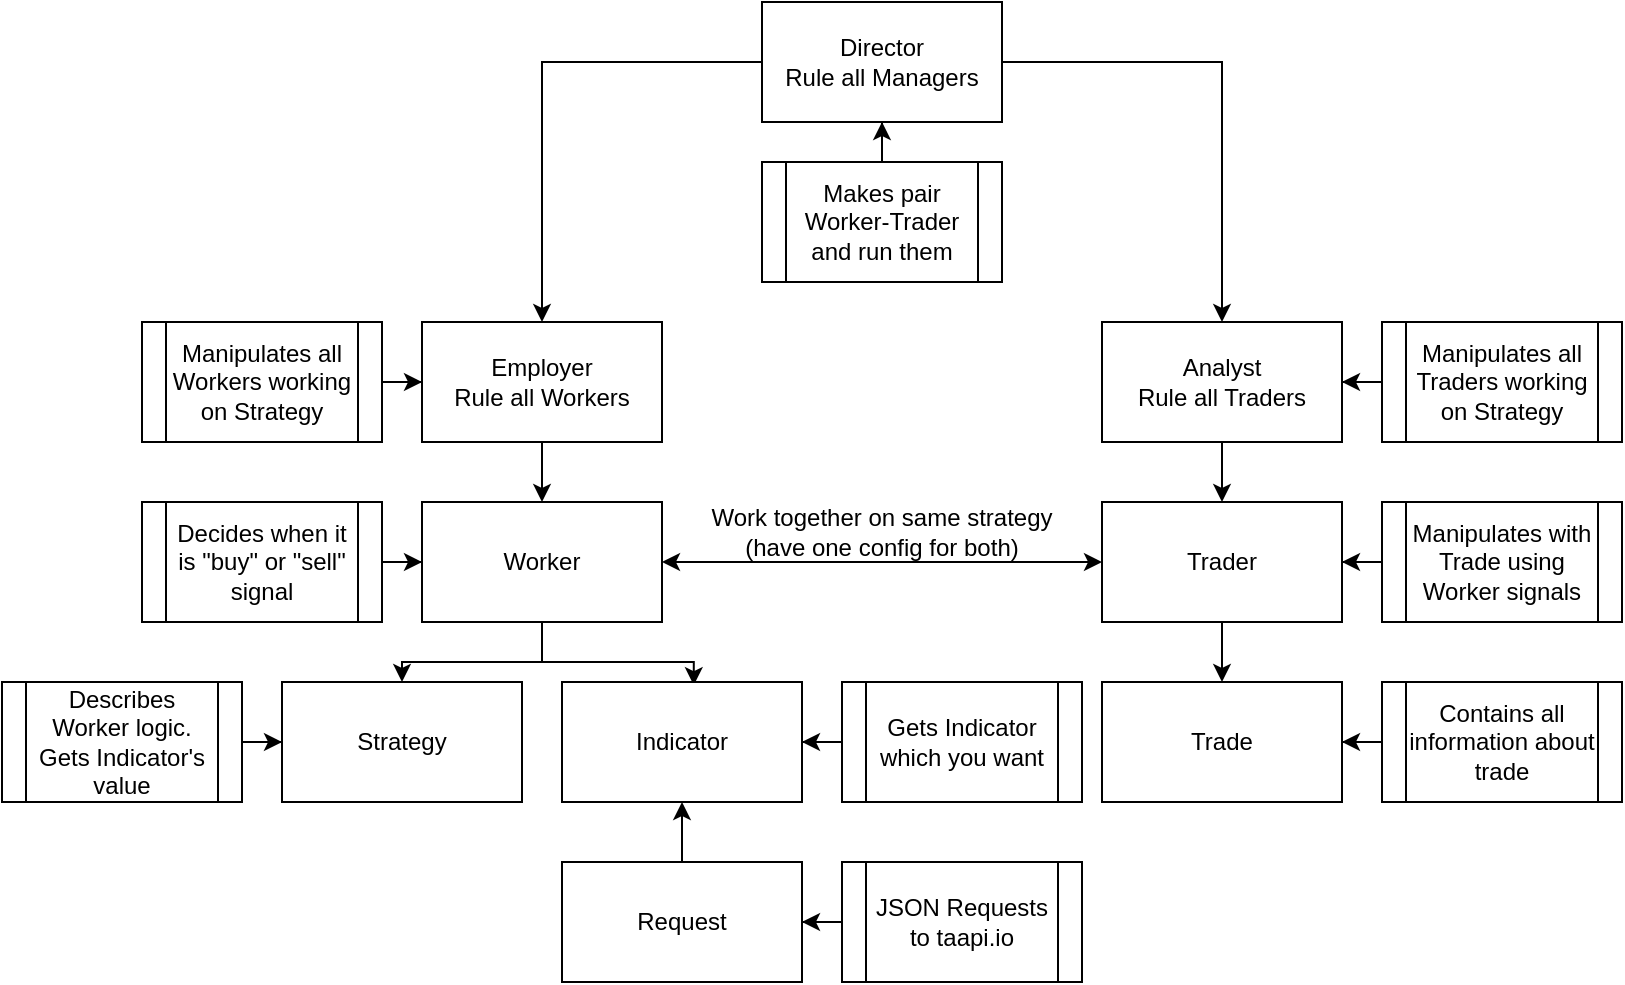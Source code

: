 <mxfile version="16.2.6" type="device"><diagram id="7MSDMailn-Fqn8R_8zeE" name="Page-1"><mxGraphModel dx="1297" dy="420" grid="1" gridSize="10" guides="1" tooltips="1" connect="1" arrows="1" fold="1" page="1" pageScale="1" pageWidth="850" pageHeight="1100" math="0" shadow="0"><root><mxCell id="0"/><mxCell id="1" parent="0"/><mxCell id="YSJTgeWGIfff4oYwCDwD-4" style="edgeStyle=orthogonalEdgeStyle;rounded=0;orthogonalLoop=1;jettySize=auto;html=1;entryX=0.5;entryY=0;entryDx=0;entryDy=0;" edge="1" parent="1" source="YSJTgeWGIfff4oYwCDwD-1" target="YSJTgeWGIfff4oYwCDwD-2"><mxGeometry relative="1" as="geometry"/></mxCell><mxCell id="YSJTgeWGIfff4oYwCDwD-5" style="edgeStyle=orthogonalEdgeStyle;rounded=0;orthogonalLoop=1;jettySize=auto;html=1;entryX=0.5;entryY=0;entryDx=0;entryDy=0;" edge="1" parent="1" source="YSJTgeWGIfff4oYwCDwD-1" target="YSJTgeWGIfff4oYwCDwD-3"><mxGeometry relative="1" as="geometry"/></mxCell><mxCell id="YSJTgeWGIfff4oYwCDwD-1" value="&lt;div&gt;Director&lt;/div&gt;&lt;div&gt;Rule all Managers&lt;br&gt;&lt;/div&gt;" style="rounded=0;whiteSpace=wrap;html=1;" vertex="1" parent="1"><mxGeometry x="350" y="110" width="120" height="60" as="geometry"/></mxCell><mxCell id="YSJTgeWGIfff4oYwCDwD-20" style="edgeStyle=orthogonalEdgeStyle;rounded=0;orthogonalLoop=1;jettySize=auto;html=1;entryX=0.5;entryY=0;entryDx=0;entryDy=0;" edge="1" parent="1" source="YSJTgeWGIfff4oYwCDwD-2" target="YSJTgeWGIfff4oYwCDwD-15"><mxGeometry relative="1" as="geometry"/></mxCell><mxCell id="YSJTgeWGIfff4oYwCDwD-2" value="&lt;div&gt;Employer&lt;/div&gt;&lt;div&gt;Rule all Workers&lt;br&gt;&lt;/div&gt;" style="rounded=0;whiteSpace=wrap;html=1;" vertex="1" parent="1"><mxGeometry x="180" y="270" width="120" height="60" as="geometry"/></mxCell><mxCell id="YSJTgeWGIfff4oYwCDwD-22" style="edgeStyle=orthogonalEdgeStyle;rounded=0;orthogonalLoop=1;jettySize=auto;html=1;entryX=0.5;entryY=0;entryDx=0;entryDy=0;" edge="1" parent="1" source="YSJTgeWGIfff4oYwCDwD-3" target="YSJTgeWGIfff4oYwCDwD-21"><mxGeometry relative="1" as="geometry"/></mxCell><mxCell id="YSJTgeWGIfff4oYwCDwD-3" value="&lt;div&gt;Analyst&lt;/div&gt;&lt;div&gt;Rule all Traders&lt;br&gt;&lt;/div&gt;" style="rounded=0;whiteSpace=wrap;html=1;" vertex="1" parent="1"><mxGeometry x="520" y="270" width="120" height="60" as="geometry"/></mxCell><mxCell id="YSJTgeWGIfff4oYwCDwD-10" style="edgeStyle=orthogonalEdgeStyle;rounded=0;orthogonalLoop=1;jettySize=auto;html=1;entryX=0.5;entryY=1;entryDx=0;entryDy=0;" edge="1" parent="1" source="YSJTgeWGIfff4oYwCDwD-9" target="YSJTgeWGIfff4oYwCDwD-1"><mxGeometry relative="1" as="geometry"/></mxCell><mxCell id="YSJTgeWGIfff4oYwCDwD-9" value="Makes pair Worker-Trader and run them" style="shape=process;whiteSpace=wrap;html=1;backgroundOutline=1;" vertex="1" parent="1"><mxGeometry x="350" y="190" width="120" height="60" as="geometry"/></mxCell><mxCell id="YSJTgeWGIfff4oYwCDwD-17" style="edgeStyle=orthogonalEdgeStyle;rounded=0;orthogonalLoop=1;jettySize=auto;html=1;entryX=0;entryY=0.5;entryDx=0;entryDy=0;" edge="1" parent="1" source="YSJTgeWGIfff4oYwCDwD-11" target="YSJTgeWGIfff4oYwCDwD-2"><mxGeometry relative="1" as="geometry"/></mxCell><mxCell id="YSJTgeWGIfff4oYwCDwD-11" value="Manipulates all Workers working on Strategy" style="shape=process;whiteSpace=wrap;html=1;backgroundOutline=1;" vertex="1" parent="1"><mxGeometry x="40" y="270" width="120" height="60" as="geometry"/></mxCell><mxCell id="YSJTgeWGIfff4oYwCDwD-18" style="edgeStyle=orthogonalEdgeStyle;rounded=0;orthogonalLoop=1;jettySize=auto;html=1;entryX=1;entryY=0.5;entryDx=0;entryDy=0;" edge="1" parent="1" source="YSJTgeWGIfff4oYwCDwD-13" target="YSJTgeWGIfff4oYwCDwD-3"><mxGeometry relative="1" as="geometry"/></mxCell><mxCell id="YSJTgeWGIfff4oYwCDwD-13" value="Manipulates all Traders working on Strategy" style="shape=process;whiteSpace=wrap;html=1;backgroundOutline=1;" vertex="1" parent="1"><mxGeometry x="660" y="270" width="120" height="60" as="geometry"/></mxCell><mxCell id="YSJTgeWGIfff4oYwCDwD-32" style="edgeStyle=orthogonalEdgeStyle;rounded=0;orthogonalLoop=1;jettySize=auto;html=1;entryX=0.5;entryY=0;entryDx=0;entryDy=0;" edge="1" parent="1" source="YSJTgeWGIfff4oYwCDwD-15" target="YSJTgeWGIfff4oYwCDwD-29"><mxGeometry relative="1" as="geometry"/></mxCell><mxCell id="YSJTgeWGIfff4oYwCDwD-36" style="edgeStyle=orthogonalEdgeStyle;rounded=0;orthogonalLoop=1;jettySize=auto;html=1;entryX=0.549;entryY=0.027;entryDx=0;entryDy=0;entryPerimeter=0;" edge="1" parent="1" source="YSJTgeWGIfff4oYwCDwD-15" target="YSJTgeWGIfff4oYwCDwD-35"><mxGeometry relative="1" as="geometry"/></mxCell><mxCell id="YSJTgeWGIfff4oYwCDwD-15" value="&lt;div&gt;Worker&lt;/div&gt;" style="rounded=0;whiteSpace=wrap;html=1;" vertex="1" parent="1"><mxGeometry x="180" y="360" width="120" height="60" as="geometry"/></mxCell><mxCell id="YSJTgeWGIfff4oYwCDwD-46" style="edgeStyle=orthogonalEdgeStyle;rounded=0;orthogonalLoop=1;jettySize=auto;html=1;entryX=0.5;entryY=0;entryDx=0;entryDy=0;" edge="1" parent="1" source="YSJTgeWGIfff4oYwCDwD-21" target="YSJTgeWGIfff4oYwCDwD-45"><mxGeometry relative="1" as="geometry"/></mxCell><mxCell id="YSJTgeWGIfff4oYwCDwD-21" value="Trader" style="rounded=0;whiteSpace=wrap;html=1;" vertex="1" parent="1"><mxGeometry x="520" y="360" width="120" height="60" as="geometry"/></mxCell><mxCell id="YSJTgeWGIfff4oYwCDwD-24" style="edgeStyle=orthogonalEdgeStyle;rounded=0;orthogonalLoop=1;jettySize=auto;html=1;entryX=0;entryY=0.5;entryDx=0;entryDy=0;" edge="1" parent="1" source="YSJTgeWGIfff4oYwCDwD-23" target="YSJTgeWGIfff4oYwCDwD-15"><mxGeometry relative="1" as="geometry"/></mxCell><mxCell id="YSJTgeWGIfff4oYwCDwD-23" value="Decides when it is &quot;buy&quot; or &quot;sell&quot; signal" style="shape=process;whiteSpace=wrap;html=1;backgroundOutline=1;" vertex="1" parent="1"><mxGeometry x="40" y="360" width="120" height="60" as="geometry"/></mxCell><mxCell id="YSJTgeWGIfff4oYwCDwD-26" style="edgeStyle=orthogonalEdgeStyle;rounded=0;orthogonalLoop=1;jettySize=auto;html=1;entryX=1;entryY=0.5;entryDx=0;entryDy=0;" edge="1" parent="1" source="YSJTgeWGIfff4oYwCDwD-25" target="YSJTgeWGIfff4oYwCDwD-21"><mxGeometry relative="1" as="geometry"/></mxCell><mxCell id="YSJTgeWGIfff4oYwCDwD-25" value="Manipulates with Trade using Worker signals" style="shape=process;whiteSpace=wrap;html=1;backgroundOutline=1;" vertex="1" parent="1"><mxGeometry x="660" y="360" width="120" height="60" as="geometry"/></mxCell><mxCell id="YSJTgeWGIfff4oYwCDwD-27" value="Work together on same strategy (have one config for both)" style="text;html=1;strokeColor=none;fillColor=none;align=center;verticalAlign=middle;whiteSpace=wrap;rounded=0;" vertex="1" parent="1"><mxGeometry x="310" y="360" width="200" height="30" as="geometry"/></mxCell><mxCell id="YSJTgeWGIfff4oYwCDwD-29" value="Strategy" style="rounded=0;whiteSpace=wrap;html=1;" vertex="1" parent="1"><mxGeometry x="110" y="450" width="120" height="60" as="geometry"/></mxCell><mxCell id="YSJTgeWGIfff4oYwCDwD-31" style="edgeStyle=orthogonalEdgeStyle;rounded=0;orthogonalLoop=1;jettySize=auto;html=1;entryX=0;entryY=0.5;entryDx=0;entryDy=0;" edge="1" parent="1" source="YSJTgeWGIfff4oYwCDwD-30" target="YSJTgeWGIfff4oYwCDwD-29"><mxGeometry relative="1" as="geometry"/></mxCell><mxCell id="YSJTgeWGIfff4oYwCDwD-30" value="Describes Worker logic. Gets Indicator's value" style="shape=process;whiteSpace=wrap;html=1;backgroundOutline=1;" vertex="1" parent="1"><mxGeometry x="-30" y="450" width="120" height="60" as="geometry"/></mxCell><mxCell id="YSJTgeWGIfff4oYwCDwD-35" value="Indicator" style="rounded=0;whiteSpace=wrap;html=1;" vertex="1" parent="1"><mxGeometry x="250" y="450" width="120" height="60" as="geometry"/></mxCell><mxCell id="YSJTgeWGIfff4oYwCDwD-38" style="edgeStyle=orthogonalEdgeStyle;rounded=0;orthogonalLoop=1;jettySize=auto;html=1;entryX=1;entryY=0.5;entryDx=0;entryDy=0;" edge="1" parent="1" source="YSJTgeWGIfff4oYwCDwD-37" target="YSJTgeWGIfff4oYwCDwD-35"><mxGeometry relative="1" as="geometry"/></mxCell><mxCell id="YSJTgeWGIfff4oYwCDwD-37" value="Gets Indicator which you want" style="shape=process;whiteSpace=wrap;html=1;backgroundOutline=1;" vertex="1" parent="1"><mxGeometry x="390" y="450" width="120" height="60" as="geometry"/></mxCell><mxCell id="YSJTgeWGIfff4oYwCDwD-40" value="" style="endArrow=classic;startArrow=classic;html=1;rounded=0;entryX=0;entryY=0.5;entryDx=0;entryDy=0;exitX=1;exitY=0.5;exitDx=0;exitDy=0;" edge="1" parent="1" source="YSJTgeWGIfff4oYwCDwD-15" target="YSJTgeWGIfff4oYwCDwD-21"><mxGeometry width="50" height="50" relative="1" as="geometry"><mxPoint x="380" y="600" as="sourcePoint"/><mxPoint x="430" y="550" as="targetPoint"/></mxGeometry></mxCell><mxCell id="YSJTgeWGIfff4oYwCDwD-42" style="edgeStyle=orthogonalEdgeStyle;rounded=0;orthogonalLoop=1;jettySize=auto;html=1;entryX=0.5;entryY=1;entryDx=0;entryDy=0;" edge="1" parent="1" source="YSJTgeWGIfff4oYwCDwD-41" target="YSJTgeWGIfff4oYwCDwD-35"><mxGeometry relative="1" as="geometry"/></mxCell><mxCell id="YSJTgeWGIfff4oYwCDwD-41" value="Request" style="rounded=0;whiteSpace=wrap;html=1;" vertex="1" parent="1"><mxGeometry x="250" y="540" width="120" height="60" as="geometry"/></mxCell><mxCell id="YSJTgeWGIfff4oYwCDwD-44" value="" style="edgeStyle=orthogonalEdgeStyle;rounded=0;orthogonalLoop=1;jettySize=auto;html=1;" edge="1" parent="1" source="YSJTgeWGIfff4oYwCDwD-43" target="YSJTgeWGIfff4oYwCDwD-41"><mxGeometry relative="1" as="geometry"/></mxCell><mxCell id="YSJTgeWGIfff4oYwCDwD-43" value="JSON Requests to taapi.io" style="shape=process;whiteSpace=wrap;html=1;backgroundOutline=1;" vertex="1" parent="1"><mxGeometry x="390" y="540" width="120" height="60" as="geometry"/></mxCell><mxCell id="YSJTgeWGIfff4oYwCDwD-45" value="Trade" style="rounded=0;whiteSpace=wrap;html=1;" vertex="1" parent="1"><mxGeometry x="520" y="450" width="120" height="60" as="geometry"/></mxCell><mxCell id="YSJTgeWGIfff4oYwCDwD-48" style="edgeStyle=orthogonalEdgeStyle;rounded=0;orthogonalLoop=1;jettySize=auto;html=1;entryX=1;entryY=0.5;entryDx=0;entryDy=0;" edge="1" parent="1" source="YSJTgeWGIfff4oYwCDwD-47" target="YSJTgeWGIfff4oYwCDwD-45"><mxGeometry relative="1" as="geometry"/></mxCell><mxCell id="YSJTgeWGIfff4oYwCDwD-47" value="Contains all information about trade" style="shape=process;whiteSpace=wrap;html=1;backgroundOutline=1;" vertex="1" parent="1"><mxGeometry x="660" y="450" width="120" height="60" as="geometry"/></mxCell></root></mxGraphModel></diagram></mxfile>